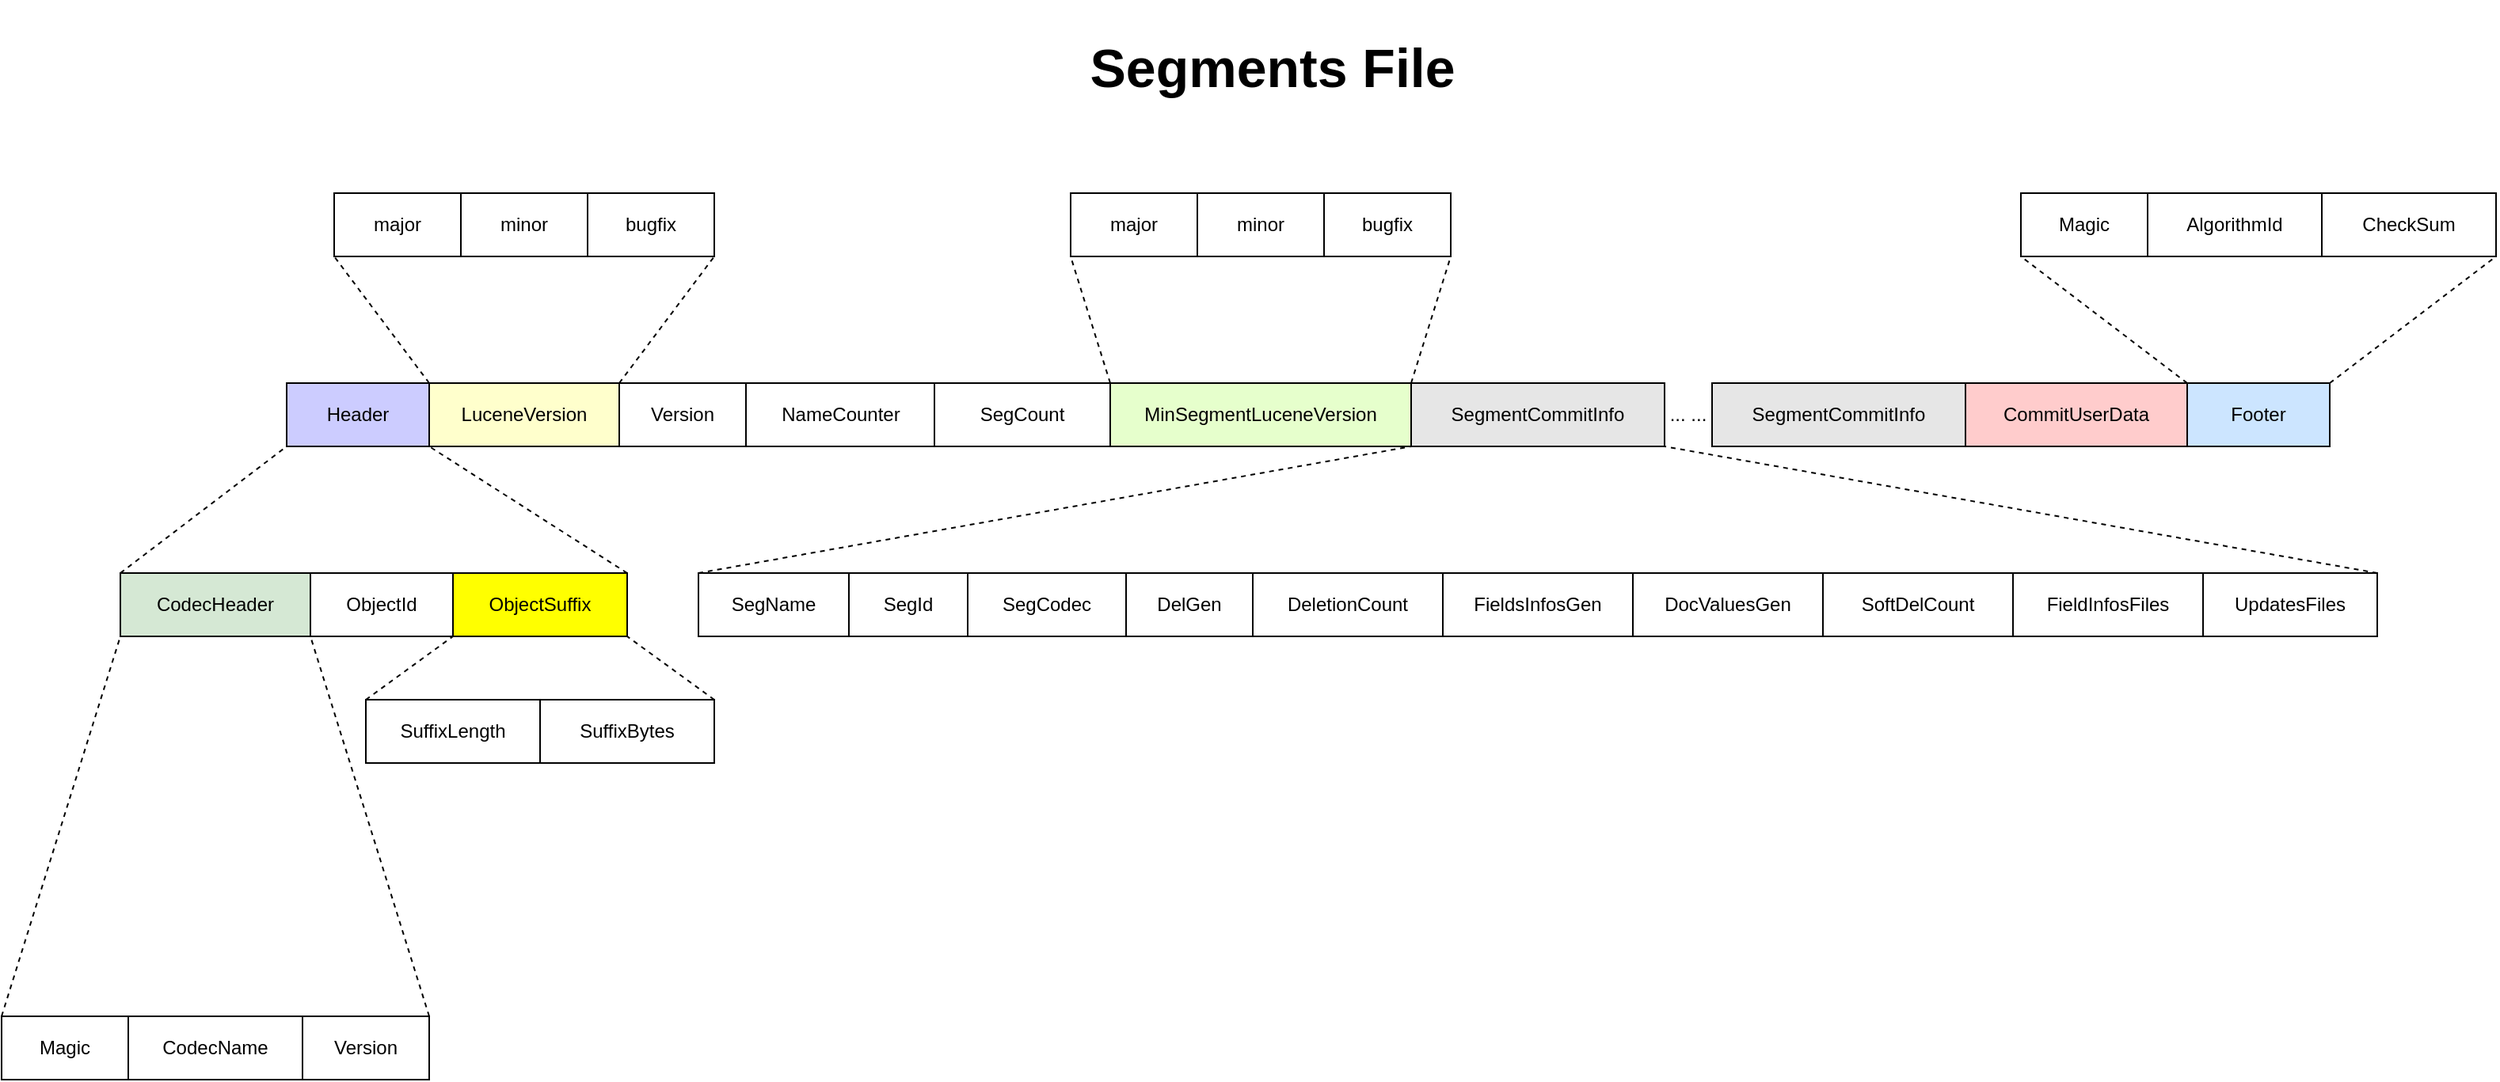 <mxfile>
    <diagram id="7sxDZyWkMXktP_-42aA4" name="Page-1">
        <mxGraphModel dx="3335" dy="2740" grid="1" gridSize="10" guides="1" tooltips="1" connect="1" arrows="1" fold="1" page="1" pageScale="1" pageWidth="1169" pageHeight="827" background="none" math="0" shadow="0">
            <root>
                <mxCell id="0"/>
                <mxCell id="1" parent="0"/>
                <mxCell id="5" value="Version" style="rounded=0;whiteSpace=wrap;html=1;" parent="1" vertex="1">
                    <mxGeometry x="760" y="300" width="80" height="40" as="geometry"/>
                </mxCell>
                <mxCell id="7" value="NameCounter" style="rounded=0;whiteSpace=wrap;html=1;" parent="1" vertex="1">
                    <mxGeometry x="840" y="300" width="120" height="40" as="geometry"/>
                </mxCell>
                <mxCell id="8" value="SegCount" style="rounded=0;whiteSpace=wrap;html=1;" parent="1" vertex="1">
                    <mxGeometry x="959" y="300" width="111" height="40" as="geometry"/>
                </mxCell>
                <mxCell id="11" value="SegmentCommitInfo" style="rounded=0;whiteSpace=wrap;html=1;fillColor=#E6E6E6;" parent="1" vertex="1">
                    <mxGeometry x="1450" y="300" width="160" height="40" as="geometry"/>
                </mxCell>
                <mxCell id="12" value="... ..." style="text;html=1;strokeColor=none;fillColor=none;align=center;verticalAlign=middle;whiteSpace=wrap;rounded=0;" parent="1" vertex="1">
                    <mxGeometry x="1420" y="312.5" width="30" height="15" as="geometry"/>
                </mxCell>
                <mxCell id="14" value="CommitUserData" style="rounded=0;whiteSpace=wrap;html=1;fillColor=#FFCCCC;" parent="1" vertex="1">
                    <mxGeometry x="1610" y="300" width="140" height="40" as="geometry"/>
                </mxCell>
                <mxCell id="64" value="" style="group" parent="1" vertex="1" connectable="0">
                    <mxGeometry x="580" y="180" width="240" height="160" as="geometry"/>
                </mxCell>
                <mxCell id="3" value="LuceneVersion" style="rounded=0;whiteSpace=wrap;html=1;fillColor=#FFFFCC;" parent="64" vertex="1">
                    <mxGeometry x="60" y="120" width="120" height="40" as="geometry"/>
                </mxCell>
                <mxCell id="16" value="major" style="rounded=0;whiteSpace=wrap;html=1;" parent="64" vertex="1">
                    <mxGeometry width="80" height="40" as="geometry"/>
                </mxCell>
                <mxCell id="17" value="minor" style="rounded=0;whiteSpace=wrap;html=1;" parent="64" vertex="1">
                    <mxGeometry x="80" width="80" height="40" as="geometry"/>
                </mxCell>
                <mxCell id="18" value="bugfix" style="rounded=0;whiteSpace=wrap;html=1;" parent="64" vertex="1">
                    <mxGeometry x="160" width="80" height="40" as="geometry"/>
                </mxCell>
                <mxCell id="33" value="" style="endArrow=none;dashed=1;html=1;entryX=0;entryY=1;entryDx=0;entryDy=0;exitX=0;exitY=0;exitDx=0;exitDy=0;" parent="64" source="3" target="16" edge="1">
                    <mxGeometry width="50" height="50" relative="1" as="geometry">
                        <mxPoint x="-125" y="370" as="sourcePoint"/>
                        <mxPoint x="-20" y="155" as="targetPoint"/>
                    </mxGeometry>
                </mxCell>
                <mxCell id="34" value="" style="endArrow=none;dashed=1;html=1;entryX=1;entryY=1;entryDx=0;entryDy=0;exitX=0;exitY=0;exitDx=0;exitDy=0;" parent="64" source="5" target="18" edge="1">
                    <mxGeometry width="50" height="50" relative="1" as="geometry">
                        <mxPoint x="70" y="115" as="sourcePoint"/>
                        <mxPoint x="10" y="30" as="targetPoint"/>
                    </mxGeometry>
                </mxCell>
                <mxCell id="68" value="" style="group" parent="1" vertex="1" connectable="0">
                    <mxGeometry x="1045" y="180" width="240" height="160" as="geometry"/>
                </mxCell>
                <mxCell id="76" value="" style="group" parent="68" vertex="1" connectable="0">
                    <mxGeometry width="240" height="160" as="geometry"/>
                </mxCell>
                <mxCell id="9" value="MinSegmentLuceneVersion" style="rounded=0;whiteSpace=wrap;html=1;fillColor=#E6FFCC;" parent="76" vertex="1">
                    <mxGeometry x="25" y="120" width="190" height="40" as="geometry"/>
                </mxCell>
                <mxCell id="36" value="major" style="rounded=0;whiteSpace=wrap;html=1;" parent="76" vertex="1">
                    <mxGeometry width="80" height="40" as="geometry"/>
                </mxCell>
                <mxCell id="37" value="minor" style="rounded=0;whiteSpace=wrap;html=1;" parent="76" vertex="1">
                    <mxGeometry x="80" width="80" height="40" as="geometry"/>
                </mxCell>
                <mxCell id="38" value="bugfix" style="rounded=0;whiteSpace=wrap;html=1;" parent="76" vertex="1">
                    <mxGeometry x="160" width="80" height="40" as="geometry"/>
                </mxCell>
                <mxCell id="39" value="" style="endArrow=none;dashed=1;html=1;entryX=0;entryY=1;entryDx=0;entryDy=0;exitX=0;exitY=0;exitDx=0;exitDy=0;" parent="76" source="9" target="36" edge="1">
                    <mxGeometry width="50" height="50" relative="1" as="geometry">
                        <mxPoint x="-275" y="115" as="sourcePoint"/>
                        <mxPoint x="-215" y="30" as="targetPoint"/>
                    </mxGeometry>
                </mxCell>
                <mxCell id="69" value="" style="group" parent="1" vertex="1" connectable="0">
                    <mxGeometry x="1645" y="180" width="300" height="160" as="geometry"/>
                </mxCell>
                <mxCell id="77" value="" style="group" parent="69" vertex="1" connectable="0">
                    <mxGeometry width="300" height="160" as="geometry"/>
                </mxCell>
                <mxCell id="15" value="Footer" style="rounded=0;whiteSpace=wrap;html=1;fillColor=#CCE5FF;" parent="77" vertex="1">
                    <mxGeometry x="105" y="120" width="90" height="40" as="geometry"/>
                </mxCell>
                <mxCell id="53" value="Magic" style="rounded=0;whiteSpace=wrap;html=1;" parent="77" vertex="1">
                    <mxGeometry width="80" height="40" as="geometry"/>
                </mxCell>
                <mxCell id="54" value="AlgorithmId" style="rounded=0;whiteSpace=wrap;html=1;" parent="77" vertex="1">
                    <mxGeometry x="80" width="110" height="40" as="geometry"/>
                </mxCell>
                <mxCell id="55" value="CheckSum" style="rounded=0;whiteSpace=wrap;html=1;" parent="77" vertex="1">
                    <mxGeometry x="190" width="110" height="40" as="geometry"/>
                </mxCell>
                <mxCell id="56" value="" style="endArrow=none;dashed=1;html=1;exitX=0;exitY=0;exitDx=0;exitDy=0;entryX=0;entryY=1;entryDx=0;entryDy=0;" parent="77" source="15" target="53" edge="1">
                    <mxGeometry width="50" height="50" relative="1" as="geometry">
                        <mxPoint x="125" y="70" as="sourcePoint"/>
                        <mxPoint x="175" y="20" as="targetPoint"/>
                    </mxGeometry>
                </mxCell>
                <mxCell id="57" value="" style="endArrow=none;dashed=1;html=1;exitX=1;exitY=0;exitDx=0;exitDy=0;entryX=1;entryY=1;entryDx=0;entryDy=0;" parent="77" source="15" target="55" edge="1">
                    <mxGeometry width="50" height="50" relative="1" as="geometry">
                        <mxPoint x="115" y="130" as="sourcePoint"/>
                        <mxPoint x="10" y="50" as="targetPoint"/>
                    </mxGeometry>
                </mxCell>
                <mxCell id="70" value="" style="group" parent="1" vertex="1" connectable="0">
                    <mxGeometry x="810" y="300" width="1060" height="160" as="geometry"/>
                </mxCell>
                <mxCell id="10" value="SegmentCommitInfo" style="rounded=0;whiteSpace=wrap;html=1;fillColor=#E6E6E6;" parent="70" vertex="1">
                    <mxGeometry x="450" width="160" height="40" as="geometry"/>
                </mxCell>
                <mxCell id="41" value="SegName" style="rounded=0;whiteSpace=wrap;html=1;" parent="70" vertex="1">
                    <mxGeometry y="120" width="95" height="40" as="geometry"/>
                </mxCell>
                <mxCell id="42" value="SegId" style="rounded=0;whiteSpace=wrap;html=1;" parent="70" vertex="1">
                    <mxGeometry x="95" y="120" width="75" height="40" as="geometry"/>
                </mxCell>
                <mxCell id="43" value="SegCodec" style="rounded=0;whiteSpace=wrap;html=1;" parent="70" vertex="1">
                    <mxGeometry x="170" y="120" width="100" height="40" as="geometry"/>
                </mxCell>
                <mxCell id="44" value="DelGen" style="rounded=0;whiteSpace=wrap;html=1;" parent="70" vertex="1">
                    <mxGeometry x="270" y="120" width="80" height="40" as="geometry"/>
                </mxCell>
                <mxCell id="45" value="DeletionCount" style="rounded=0;whiteSpace=wrap;html=1;" parent="70" vertex="1">
                    <mxGeometry x="350" y="120" width="120" height="40" as="geometry"/>
                </mxCell>
                <mxCell id="46" value="FieldsInfosGen" style="rounded=0;whiteSpace=wrap;html=1;" parent="70" vertex="1">
                    <mxGeometry x="470" y="120" width="120" height="40" as="geometry"/>
                </mxCell>
                <mxCell id="47" value="DocValuesGen" style="rounded=0;whiteSpace=wrap;html=1;" parent="70" vertex="1">
                    <mxGeometry x="590" y="120" width="120" height="40" as="geometry"/>
                </mxCell>
                <mxCell id="48" value="SoftDelCount" style="rounded=0;whiteSpace=wrap;html=1;" parent="70" vertex="1">
                    <mxGeometry x="710" y="120" width="120" height="40" as="geometry"/>
                </mxCell>
                <mxCell id="49" value="FieldInfosFiles" style="rounded=0;whiteSpace=wrap;html=1;" parent="70" vertex="1">
                    <mxGeometry x="830" y="120" width="120" height="40" as="geometry"/>
                </mxCell>
                <mxCell id="50" value="UpdatesFiles" style="rounded=0;whiteSpace=wrap;html=1;" parent="70" vertex="1">
                    <mxGeometry x="950" y="120" width="110" height="40" as="geometry"/>
                </mxCell>
                <mxCell id="52" value="" style="endArrow=none;dashed=1;html=1;entryX=1;entryY=1;entryDx=0;entryDy=0;exitX=1;exitY=0;exitDx=0;exitDy=0;" parent="70" source="50" target="10" edge="1">
                    <mxGeometry width="50" height="50" relative="1" as="geometry">
                        <mxPoint x="580" y="240" as="sourcePoint"/>
                        <mxPoint x="460" y="50" as="targetPoint"/>
                    </mxGeometry>
                </mxCell>
                <mxCell id="40" value="" style="endArrow=none;dashed=1;html=1;entryX=1;entryY=1;entryDx=0;entryDy=0;exitX=0;exitY=0;exitDx=0;exitDy=0;" parent="1" source="10" target="38" edge="1">
                    <mxGeometry width="50" height="50" relative="1" as="geometry">
                        <mxPoint x="1080.0" y="295" as="sourcePoint"/>
                        <mxPoint x="1055" y="210" as="targetPoint"/>
                    </mxGeometry>
                </mxCell>
                <mxCell id="75" value="" style="group" parent="1" vertex="1" connectable="0">
                    <mxGeometry x="370" y="300" width="450" height="440" as="geometry"/>
                </mxCell>
                <mxCell id="2" value="Header" style="rounded=0;whiteSpace=wrap;html=1;fillColor=#CCCCFF;fontColor=#000000;" parent="75" vertex="1">
                    <mxGeometry x="180" width="90" height="40" as="geometry"/>
                </mxCell>
                <mxCell id="20" value="ObjectId" style="rounded=0;whiteSpace=wrap;html=1;" parent="75" vertex="1">
                    <mxGeometry x="195" y="120" width="90" height="40" as="geometry"/>
                </mxCell>
                <mxCell id="31" value="" style="endArrow=none;dashed=1;html=1;entryX=0;entryY=1;entryDx=0;entryDy=0;exitX=0;exitY=0;exitDx=0;exitDy=0;" parent="75" source="19" target="2" edge="1">
                    <mxGeometry width="50" height="50" relative="1" as="geometry">
                        <mxPoint x="10" y="510" as="sourcePoint"/>
                        <mxPoint x="85" y="290" as="targetPoint"/>
                    </mxGeometry>
                </mxCell>
                <mxCell id="32" value="" style="endArrow=none;dashed=1;html=1;entryX=1;entryY=1;entryDx=0;entryDy=0;exitX=1;exitY=0;exitDx=0;exitDy=0;" parent="75" source="21" target="2" edge="1">
                    <mxGeometry width="50" height="50" relative="1" as="geometry">
                        <mxPoint x="85" y="250" as="sourcePoint"/>
                        <mxPoint x="190" y="35" as="targetPoint"/>
                    </mxGeometry>
                </mxCell>
                <mxCell id="65" value="" style="group" parent="75" vertex="1" connectable="0">
                    <mxGeometry x="230" y="120" width="220" height="120" as="geometry"/>
                </mxCell>
                <mxCell id="21" value="ObjectSuffix" style="rounded=0;whiteSpace=wrap;html=1;fillColor=#FFFF00;fontColor=#000000;" parent="65" vertex="1">
                    <mxGeometry x="55" width="110" height="40" as="geometry"/>
                </mxCell>
                <mxCell id="27" value="SuffixLength" style="rounded=0;whiteSpace=wrap;html=1;" parent="65" vertex="1">
                    <mxGeometry y="80" width="110" height="40" as="geometry"/>
                </mxCell>
                <mxCell id="28" value="SuffixBytes" style="rounded=0;whiteSpace=wrap;html=1;" parent="65" vertex="1">
                    <mxGeometry x="110" y="80" width="110" height="40" as="geometry"/>
                </mxCell>
                <mxCell id="29" value="" style="endArrow=none;dashed=1;html=1;entryX=0;entryY=1;entryDx=0;entryDy=0;exitX=0;exitY=0;exitDx=0;exitDy=0;" parent="65" source="27" target="21" edge="1">
                    <mxGeometry width="50" height="50" relative="1" as="geometry">
                        <mxPoint x="110" y="190" as="sourcePoint"/>
                        <mxPoint x="160" y="140" as="targetPoint"/>
                    </mxGeometry>
                </mxCell>
                <mxCell id="30" value="" style="endArrow=none;dashed=1;html=1;entryX=1;entryY=1;entryDx=0;entryDy=0;exitX=1;exitY=0;exitDx=0;exitDy=0;" parent="65" source="28" target="21" edge="1">
                    <mxGeometry width="50" height="50" relative="1" as="geometry">
                        <mxPoint x="100" y="160" as="sourcePoint"/>
                        <mxPoint x="65" y="50" as="targetPoint"/>
                    </mxGeometry>
                </mxCell>
                <mxCell id="74" value="" style="group" parent="75" vertex="1" connectable="0">
                    <mxGeometry y="120" width="270" height="320" as="geometry"/>
                </mxCell>
                <mxCell id="19" value="CodecHeader" style="rounded=0;whiteSpace=wrap;html=1;fillColor=#d5e8d4;strokeColor=#000000;" parent="74" vertex="1">
                    <mxGeometry x="75" width="120" height="40" as="geometry"/>
                </mxCell>
                <mxCell id="22" value="Magic" style="rounded=0;whiteSpace=wrap;html=1;" parent="74" vertex="1">
                    <mxGeometry y="280" width="80" height="40" as="geometry"/>
                </mxCell>
                <mxCell id="23" value="CodecName" style="rounded=0;whiteSpace=wrap;html=1;" parent="74" vertex="1">
                    <mxGeometry x="80" y="280" width="110" height="40" as="geometry"/>
                </mxCell>
                <mxCell id="24" value="Version" style="rounded=0;whiteSpace=wrap;html=1;" parent="74" vertex="1">
                    <mxGeometry x="190" y="280" width="80" height="40" as="geometry"/>
                </mxCell>
                <mxCell id="25" value="" style="endArrow=none;dashed=1;html=1;entryX=0;entryY=1;entryDx=0;entryDy=0;exitX=0;exitY=0;exitDx=0;exitDy=0;" parent="74" source="22" target="19" edge="1">
                    <mxGeometry width="50" height="50" relative="1" as="geometry">
                        <mxPoint x="170" y="190" as="sourcePoint"/>
                        <mxPoint x="220" y="140" as="targetPoint"/>
                    </mxGeometry>
                </mxCell>
                <mxCell id="26" value="" style="endArrow=none;dashed=1;html=1;entryX=0;entryY=1;entryDx=0;entryDy=0;exitX=1;exitY=0;exitDx=0;exitDy=0;" parent="75" source="24" target="20" edge="1">
                    <mxGeometry width="50" height="50" relative="1" as="geometry">
                        <mxPoint x="340" y="510" as="sourcePoint"/>
                        <mxPoint x="415" y="290" as="targetPoint"/>
                    </mxGeometry>
                </mxCell>
                <mxCell id="51" value="" style="endArrow=none;dashed=1;html=1;entryX=1;entryY=1;entryDx=0;entryDy=0;exitX=0;exitY=0;exitDx=0;exitDy=0;" parent="1" source="41" target="9" edge="1">
                    <mxGeometry width="50" height="50" relative="1" as="geometry">
                        <mxPoint x="1080.0" y="310" as="sourcePoint"/>
                        <mxPoint x="1055" y="230" as="targetPoint"/>
                    </mxGeometry>
                </mxCell>
                <mxCell id="78" value="&lt;h1 style=&quot;font-size: 34px&quot;&gt;&lt;b style=&quot;font-size: 34px&quot;&gt;Segments File&lt;/b&gt;&lt;/h1&gt;" style="text;html=1;strokeColor=none;fillColor=none;align=center;verticalAlign=middle;whiteSpace=wrap;rounded=0;fontSize=34;" vertex="1" parent="1">
                    <mxGeometry x="1030" y="86" width="285" height="30" as="geometry"/>
                </mxCell>
            </root>
        </mxGraphModel>
    </diagram>
</mxfile>
